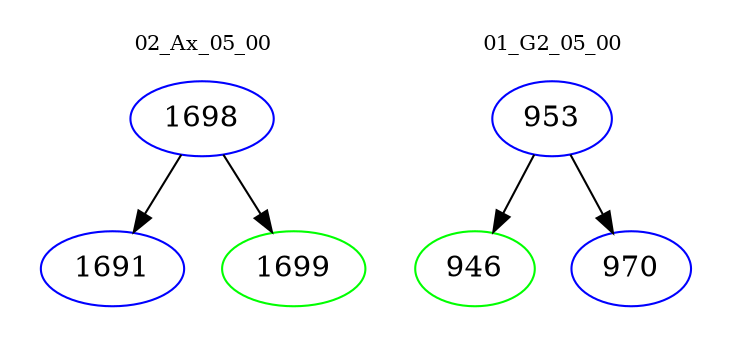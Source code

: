 digraph{
subgraph cluster_0 {
color = white
label = "02_Ax_05_00";
fontsize=10;
T0_1698 [label="1698", color="blue"]
T0_1698 -> T0_1691 [color="black"]
T0_1691 [label="1691", color="blue"]
T0_1698 -> T0_1699 [color="black"]
T0_1699 [label="1699", color="green"]
}
subgraph cluster_1 {
color = white
label = "01_G2_05_00";
fontsize=10;
T1_953 [label="953", color="blue"]
T1_953 -> T1_946 [color="black"]
T1_946 [label="946", color="green"]
T1_953 -> T1_970 [color="black"]
T1_970 [label="970", color="blue"]
}
}
